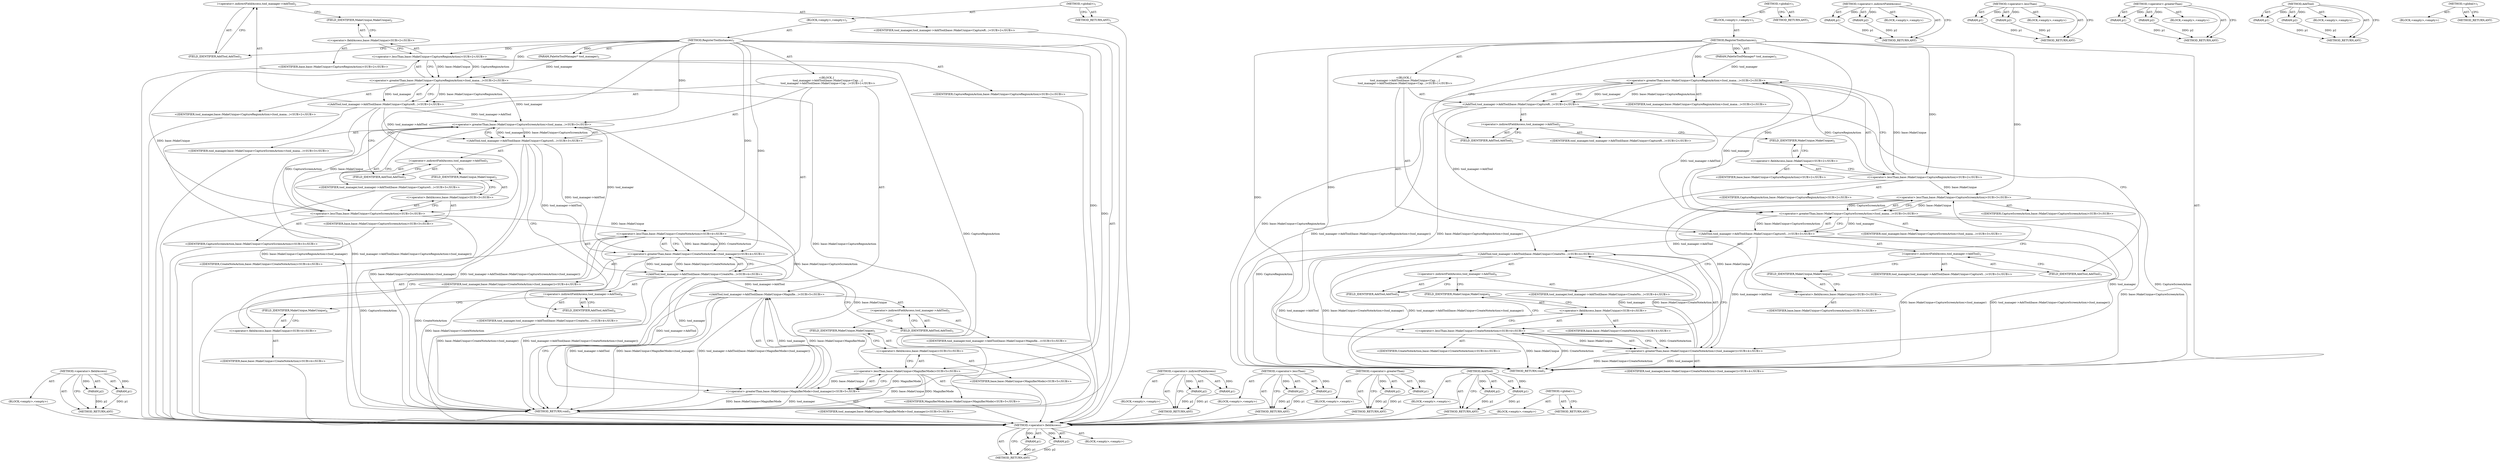 digraph "&lt;global&gt;" {
vulnerable_81 [label=<(METHOD,&lt;operator&gt;.fieldAccess)>];
vulnerable_82 [label=<(PARAM,p1)>];
vulnerable_83 [label=<(PARAM,p2)>];
vulnerable_84 [label=<(BLOCK,&lt;empty&gt;,&lt;empty&gt;)>];
vulnerable_85 [label=<(METHOD_RETURN,ANY)>];
vulnerable_6 [label=<(METHOD,&lt;global&gt;)<SUB>1</SUB>>];
vulnerable_7 [label=<(BLOCK,&lt;empty&gt;,&lt;empty&gt;)<SUB>1</SUB>>];
vulnerable_8 [label=<(METHOD,RegisterToolInstances)<SUB>1</SUB>>];
vulnerable_9 [label=<(PARAM,PaletteToolManager* tool_manager)<SUB>1</SUB>>];
vulnerable_10 [label="<(BLOCK,{
   tool_manager-&gt;AddTool(base::MakeUnique&lt;Cap...,{
   tool_manager-&gt;AddTool(base::MakeUnique&lt;Cap...)<SUB>1</SUB>>"];
vulnerable_11 [label="<(AddTool,tool_manager-&gt;AddTool(base::MakeUnique&lt;CaptureR...)<SUB>2</SUB>>"];
vulnerable_12 [label=<(&lt;operator&gt;.indirectFieldAccess,tool_manager-&gt;AddTool)<SUB>2</SUB>>];
vulnerable_13 [label="<(IDENTIFIER,tool_manager,tool_manager-&gt;AddTool(base::MakeUnique&lt;CaptureR...)<SUB>2</SUB>>"];
vulnerable_14 [label=<(FIELD_IDENTIFIER,AddTool,AddTool)<SUB>2</SUB>>];
vulnerable_15 [label="<(&lt;operator&gt;.greaterThan,base::MakeUnique&lt;CaptureRegionAction&gt;(tool_mana...)<SUB>2</SUB>>"];
vulnerable_16 [label="<(&lt;operator&gt;.lessThan,base::MakeUnique&lt;CaptureRegionAction)<SUB>2</SUB>>"];
vulnerable_17 [label="<(&lt;operator&gt;.fieldAccess,base::MakeUnique)<SUB>2</SUB>>"];
vulnerable_18 [label="<(IDENTIFIER,base,base::MakeUnique&lt;CaptureRegionAction)<SUB>2</SUB>>"];
vulnerable_19 [label=<(FIELD_IDENTIFIER,MakeUnique,MakeUnique)<SUB>2</SUB>>];
vulnerable_20 [label="<(IDENTIFIER,CaptureRegionAction,base::MakeUnique&lt;CaptureRegionAction)<SUB>2</SUB>>"];
vulnerable_21 [label="<(IDENTIFIER,tool_manager,base::MakeUnique&lt;CaptureRegionAction&gt;(tool_mana...)<SUB>2</SUB>>"];
vulnerable_22 [label="<(AddTool,tool_manager-&gt;AddTool(base::MakeUnique&lt;CaptureS...)<SUB>3</SUB>>"];
vulnerable_23 [label=<(&lt;operator&gt;.indirectFieldAccess,tool_manager-&gt;AddTool)<SUB>3</SUB>>];
vulnerable_24 [label="<(IDENTIFIER,tool_manager,tool_manager-&gt;AddTool(base::MakeUnique&lt;CaptureS...)<SUB>3</SUB>>"];
vulnerable_25 [label=<(FIELD_IDENTIFIER,AddTool,AddTool)<SUB>3</SUB>>];
vulnerable_26 [label="<(&lt;operator&gt;.greaterThan,base::MakeUnique&lt;CaptureScreenAction&gt;(tool_mana...)<SUB>3</SUB>>"];
vulnerable_27 [label="<(&lt;operator&gt;.lessThan,base::MakeUnique&lt;CaptureScreenAction)<SUB>3</SUB>>"];
vulnerable_28 [label="<(&lt;operator&gt;.fieldAccess,base::MakeUnique)<SUB>3</SUB>>"];
vulnerable_29 [label="<(IDENTIFIER,base,base::MakeUnique&lt;CaptureScreenAction)<SUB>3</SUB>>"];
vulnerable_30 [label=<(FIELD_IDENTIFIER,MakeUnique,MakeUnique)<SUB>3</SUB>>];
vulnerable_31 [label="<(IDENTIFIER,CaptureScreenAction,base::MakeUnique&lt;CaptureScreenAction)<SUB>3</SUB>>"];
vulnerable_32 [label="<(IDENTIFIER,tool_manager,base::MakeUnique&lt;CaptureScreenAction&gt;(tool_mana...)<SUB>3</SUB>>"];
vulnerable_33 [label="<(AddTool,tool_manager-&gt;AddTool(base::MakeUnique&lt;CreateNo...)<SUB>4</SUB>>"];
vulnerable_34 [label=<(&lt;operator&gt;.indirectFieldAccess,tool_manager-&gt;AddTool)<SUB>4</SUB>>];
vulnerable_35 [label="<(IDENTIFIER,tool_manager,tool_manager-&gt;AddTool(base::MakeUnique&lt;CreateNo...)<SUB>4</SUB>>"];
vulnerable_36 [label=<(FIELD_IDENTIFIER,AddTool,AddTool)<SUB>4</SUB>>];
vulnerable_37 [label="<(&lt;operator&gt;.greaterThan,base::MakeUnique&lt;CreateNoteAction&gt;(tool_manager))<SUB>4</SUB>>"];
vulnerable_38 [label="<(&lt;operator&gt;.lessThan,base::MakeUnique&lt;CreateNoteAction)<SUB>4</SUB>>"];
vulnerable_39 [label="<(&lt;operator&gt;.fieldAccess,base::MakeUnique)<SUB>4</SUB>>"];
vulnerable_40 [label="<(IDENTIFIER,base,base::MakeUnique&lt;CreateNoteAction)<SUB>4</SUB>>"];
vulnerable_41 [label=<(FIELD_IDENTIFIER,MakeUnique,MakeUnique)<SUB>4</SUB>>];
vulnerable_42 [label="<(IDENTIFIER,CreateNoteAction,base::MakeUnique&lt;CreateNoteAction)<SUB>4</SUB>>"];
vulnerable_43 [label="<(IDENTIFIER,tool_manager,base::MakeUnique&lt;CreateNoteAction&gt;(tool_manager))<SUB>4</SUB>>"];
vulnerable_44 [label=<(METHOD_RETURN,void)<SUB>1</SUB>>];
vulnerable_46 [label=<(METHOD_RETURN,ANY)<SUB>1</SUB>>];
vulnerable_66 [label=<(METHOD,&lt;operator&gt;.indirectFieldAccess)>];
vulnerable_67 [label=<(PARAM,p1)>];
vulnerable_68 [label=<(PARAM,p2)>];
vulnerable_69 [label=<(BLOCK,&lt;empty&gt;,&lt;empty&gt;)>];
vulnerable_70 [label=<(METHOD_RETURN,ANY)>];
vulnerable_76 [label=<(METHOD,&lt;operator&gt;.lessThan)>];
vulnerable_77 [label=<(PARAM,p1)>];
vulnerable_78 [label=<(PARAM,p2)>];
vulnerable_79 [label=<(BLOCK,&lt;empty&gt;,&lt;empty&gt;)>];
vulnerable_80 [label=<(METHOD_RETURN,ANY)>];
vulnerable_71 [label=<(METHOD,&lt;operator&gt;.greaterThan)>];
vulnerable_72 [label=<(PARAM,p1)>];
vulnerable_73 [label=<(PARAM,p2)>];
vulnerable_74 [label=<(BLOCK,&lt;empty&gt;,&lt;empty&gt;)>];
vulnerable_75 [label=<(METHOD_RETURN,ANY)>];
vulnerable_61 [label=<(METHOD,AddTool)>];
vulnerable_62 [label=<(PARAM,p1)>];
vulnerable_63 [label=<(PARAM,p2)>];
vulnerable_64 [label=<(BLOCK,&lt;empty&gt;,&lt;empty&gt;)>];
vulnerable_65 [label=<(METHOD_RETURN,ANY)>];
vulnerable_55 [label=<(METHOD,&lt;global&gt;)<SUB>1</SUB>>];
vulnerable_56 [label=<(BLOCK,&lt;empty&gt;,&lt;empty&gt;)>];
vulnerable_57 [label=<(METHOD_RETURN,ANY)>];
fixed_92 [label=<(METHOD,&lt;operator&gt;.fieldAccess)>];
fixed_93 [label=<(PARAM,p1)>];
fixed_94 [label=<(PARAM,p2)>];
fixed_95 [label=<(BLOCK,&lt;empty&gt;,&lt;empty&gt;)>];
fixed_96 [label=<(METHOD_RETURN,ANY)>];
fixed_6 [label=<(METHOD,&lt;global&gt;)<SUB>1</SUB>>];
fixed_7 [label=<(BLOCK,&lt;empty&gt;,&lt;empty&gt;)<SUB>1</SUB>>];
fixed_8 [label=<(METHOD,RegisterToolInstances)<SUB>1</SUB>>];
fixed_9 [label=<(PARAM,PaletteToolManager* tool_manager)<SUB>1</SUB>>];
fixed_10 [label="<(BLOCK,{
   tool_manager-&gt;AddTool(base::MakeUnique&lt;Cap...,{
   tool_manager-&gt;AddTool(base::MakeUnique&lt;Cap...)<SUB>1</SUB>>"];
fixed_11 [label="<(AddTool,tool_manager-&gt;AddTool(base::MakeUnique&lt;CaptureR...)<SUB>2</SUB>>"];
fixed_12 [label=<(&lt;operator&gt;.indirectFieldAccess,tool_manager-&gt;AddTool)<SUB>2</SUB>>];
fixed_13 [label="<(IDENTIFIER,tool_manager,tool_manager-&gt;AddTool(base::MakeUnique&lt;CaptureR...)<SUB>2</SUB>>"];
fixed_14 [label=<(FIELD_IDENTIFIER,AddTool,AddTool)<SUB>2</SUB>>];
fixed_15 [label="<(&lt;operator&gt;.greaterThan,base::MakeUnique&lt;CaptureRegionAction&gt;(tool_mana...)<SUB>2</SUB>>"];
fixed_16 [label="<(&lt;operator&gt;.lessThan,base::MakeUnique&lt;CaptureRegionAction)<SUB>2</SUB>>"];
fixed_17 [label="<(&lt;operator&gt;.fieldAccess,base::MakeUnique)<SUB>2</SUB>>"];
fixed_18 [label="<(IDENTIFIER,base,base::MakeUnique&lt;CaptureRegionAction)<SUB>2</SUB>>"];
fixed_19 [label=<(FIELD_IDENTIFIER,MakeUnique,MakeUnique)<SUB>2</SUB>>];
fixed_20 [label="<(IDENTIFIER,CaptureRegionAction,base::MakeUnique&lt;CaptureRegionAction)<SUB>2</SUB>>"];
fixed_21 [label="<(IDENTIFIER,tool_manager,base::MakeUnique&lt;CaptureRegionAction&gt;(tool_mana...)<SUB>2</SUB>>"];
fixed_22 [label="<(AddTool,tool_manager-&gt;AddTool(base::MakeUnique&lt;CaptureS...)<SUB>3</SUB>>"];
fixed_23 [label=<(&lt;operator&gt;.indirectFieldAccess,tool_manager-&gt;AddTool)<SUB>3</SUB>>];
fixed_24 [label="<(IDENTIFIER,tool_manager,tool_manager-&gt;AddTool(base::MakeUnique&lt;CaptureS...)<SUB>3</SUB>>"];
fixed_25 [label=<(FIELD_IDENTIFIER,AddTool,AddTool)<SUB>3</SUB>>];
fixed_26 [label="<(&lt;operator&gt;.greaterThan,base::MakeUnique&lt;CaptureScreenAction&gt;(tool_mana...)<SUB>3</SUB>>"];
fixed_27 [label="<(&lt;operator&gt;.lessThan,base::MakeUnique&lt;CaptureScreenAction)<SUB>3</SUB>>"];
fixed_28 [label="<(&lt;operator&gt;.fieldAccess,base::MakeUnique)<SUB>3</SUB>>"];
fixed_29 [label="<(IDENTIFIER,base,base::MakeUnique&lt;CaptureScreenAction)<SUB>3</SUB>>"];
fixed_30 [label=<(FIELD_IDENTIFIER,MakeUnique,MakeUnique)<SUB>3</SUB>>];
fixed_31 [label="<(IDENTIFIER,CaptureScreenAction,base::MakeUnique&lt;CaptureScreenAction)<SUB>3</SUB>>"];
fixed_32 [label="<(IDENTIFIER,tool_manager,base::MakeUnique&lt;CaptureScreenAction&gt;(tool_mana...)<SUB>3</SUB>>"];
fixed_33 [label="<(AddTool,tool_manager-&gt;AddTool(base::MakeUnique&lt;CreateNo...)<SUB>4</SUB>>"];
fixed_34 [label=<(&lt;operator&gt;.indirectFieldAccess,tool_manager-&gt;AddTool)<SUB>4</SUB>>];
fixed_35 [label="<(IDENTIFIER,tool_manager,tool_manager-&gt;AddTool(base::MakeUnique&lt;CreateNo...)<SUB>4</SUB>>"];
fixed_36 [label=<(FIELD_IDENTIFIER,AddTool,AddTool)<SUB>4</SUB>>];
fixed_37 [label="<(&lt;operator&gt;.greaterThan,base::MakeUnique&lt;CreateNoteAction&gt;(tool_manager))<SUB>4</SUB>>"];
fixed_38 [label="<(&lt;operator&gt;.lessThan,base::MakeUnique&lt;CreateNoteAction)<SUB>4</SUB>>"];
fixed_39 [label="<(&lt;operator&gt;.fieldAccess,base::MakeUnique)<SUB>4</SUB>>"];
fixed_40 [label="<(IDENTIFIER,base,base::MakeUnique&lt;CreateNoteAction)<SUB>4</SUB>>"];
fixed_41 [label=<(FIELD_IDENTIFIER,MakeUnique,MakeUnique)<SUB>4</SUB>>];
fixed_42 [label="<(IDENTIFIER,CreateNoteAction,base::MakeUnique&lt;CreateNoteAction)<SUB>4</SUB>>"];
fixed_43 [label="<(IDENTIFIER,tool_manager,base::MakeUnique&lt;CreateNoteAction&gt;(tool_manager))<SUB>4</SUB>>"];
fixed_44 [label="<(AddTool,tool_manager-&gt;AddTool(base::MakeUnique&lt;Magnifie...)<SUB>5</SUB>>"];
fixed_45 [label=<(&lt;operator&gt;.indirectFieldAccess,tool_manager-&gt;AddTool)<SUB>5</SUB>>];
fixed_46 [label="<(IDENTIFIER,tool_manager,tool_manager-&gt;AddTool(base::MakeUnique&lt;Magnifie...)<SUB>5</SUB>>"];
fixed_47 [label=<(FIELD_IDENTIFIER,AddTool,AddTool)<SUB>5</SUB>>];
fixed_48 [label="<(&lt;operator&gt;.greaterThan,base::MakeUnique&lt;MagnifierMode&gt;(tool_manager))<SUB>5</SUB>>"];
fixed_49 [label="<(&lt;operator&gt;.lessThan,base::MakeUnique&lt;MagnifierMode)<SUB>5</SUB>>"];
fixed_50 [label="<(&lt;operator&gt;.fieldAccess,base::MakeUnique)<SUB>5</SUB>>"];
fixed_51 [label="<(IDENTIFIER,base,base::MakeUnique&lt;MagnifierMode)<SUB>5</SUB>>"];
fixed_52 [label=<(FIELD_IDENTIFIER,MakeUnique,MakeUnique)<SUB>5</SUB>>];
fixed_53 [label="<(IDENTIFIER,MagnifierMode,base::MakeUnique&lt;MagnifierMode)<SUB>5</SUB>>"];
fixed_54 [label="<(IDENTIFIER,tool_manager,base::MakeUnique&lt;MagnifierMode&gt;(tool_manager))<SUB>5</SUB>>"];
fixed_55 [label=<(METHOD_RETURN,void)<SUB>1</SUB>>];
fixed_57 [label=<(METHOD_RETURN,ANY)<SUB>1</SUB>>];
fixed_77 [label=<(METHOD,&lt;operator&gt;.indirectFieldAccess)>];
fixed_78 [label=<(PARAM,p1)>];
fixed_79 [label=<(PARAM,p2)>];
fixed_80 [label=<(BLOCK,&lt;empty&gt;,&lt;empty&gt;)>];
fixed_81 [label=<(METHOD_RETURN,ANY)>];
fixed_87 [label=<(METHOD,&lt;operator&gt;.lessThan)>];
fixed_88 [label=<(PARAM,p1)>];
fixed_89 [label=<(PARAM,p2)>];
fixed_90 [label=<(BLOCK,&lt;empty&gt;,&lt;empty&gt;)>];
fixed_91 [label=<(METHOD_RETURN,ANY)>];
fixed_82 [label=<(METHOD,&lt;operator&gt;.greaterThan)>];
fixed_83 [label=<(PARAM,p1)>];
fixed_84 [label=<(PARAM,p2)>];
fixed_85 [label=<(BLOCK,&lt;empty&gt;,&lt;empty&gt;)>];
fixed_86 [label=<(METHOD_RETURN,ANY)>];
fixed_72 [label=<(METHOD,AddTool)>];
fixed_73 [label=<(PARAM,p1)>];
fixed_74 [label=<(PARAM,p2)>];
fixed_75 [label=<(BLOCK,&lt;empty&gt;,&lt;empty&gt;)>];
fixed_76 [label=<(METHOD_RETURN,ANY)>];
fixed_66 [label=<(METHOD,&lt;global&gt;)<SUB>1</SUB>>];
fixed_67 [label=<(BLOCK,&lt;empty&gt;,&lt;empty&gt;)>];
fixed_68 [label=<(METHOD_RETURN,ANY)>];
vulnerable_81 -> vulnerable_82  [key=0, label="AST: "];
vulnerable_81 -> vulnerable_82  [key=1, label="DDG: "];
vulnerable_81 -> vulnerable_84  [key=0, label="AST: "];
vulnerable_81 -> vulnerable_83  [key=0, label="AST: "];
vulnerable_81 -> vulnerable_83  [key=1, label="DDG: "];
vulnerable_81 -> vulnerable_85  [key=0, label="AST: "];
vulnerable_81 -> vulnerable_85  [key=1, label="CFG: "];
vulnerable_82 -> vulnerable_85  [key=0, label="DDG: p1"];
vulnerable_83 -> vulnerable_85  [key=0, label="DDG: p2"];
vulnerable_6 -> vulnerable_7  [key=0, label="AST: "];
vulnerable_6 -> vulnerable_46  [key=0, label="AST: "];
vulnerable_6 -> vulnerable_46  [key=1, label="CFG: "];
vulnerable_7 -> vulnerable_8  [key=0, label="AST: "];
vulnerable_8 -> vulnerable_9  [key=0, label="AST: "];
vulnerable_8 -> vulnerable_9  [key=1, label="DDG: "];
vulnerable_8 -> vulnerable_10  [key=0, label="AST: "];
vulnerable_8 -> vulnerable_44  [key=0, label="AST: "];
vulnerable_8 -> vulnerable_14  [key=0, label="CFG: "];
vulnerable_8 -> vulnerable_15  [key=0, label="DDG: "];
vulnerable_8 -> vulnerable_26  [key=0, label="DDG: "];
vulnerable_8 -> vulnerable_37  [key=0, label="DDG: "];
vulnerable_8 -> vulnerable_16  [key=0, label="DDG: "];
vulnerable_8 -> vulnerable_27  [key=0, label="DDG: "];
vulnerable_8 -> vulnerable_38  [key=0, label="DDG: "];
vulnerable_9 -> vulnerable_15  [key=0, label="DDG: tool_manager"];
vulnerable_10 -> vulnerable_11  [key=0, label="AST: "];
vulnerable_10 -> vulnerable_22  [key=0, label="AST: "];
vulnerable_10 -> vulnerable_33  [key=0, label="AST: "];
vulnerable_11 -> vulnerable_12  [key=0, label="AST: "];
vulnerable_11 -> vulnerable_15  [key=0, label="AST: "];
vulnerable_11 -> vulnerable_25  [key=0, label="CFG: "];
vulnerable_11 -> vulnerable_44  [key=0, label="DDG: base::MakeUnique&lt;CaptureRegionAction&gt;(tool_manager)"];
vulnerable_11 -> vulnerable_44  [key=1, label="DDG: tool_manager-&gt;AddTool(base::MakeUnique&lt;CaptureRegionAction&gt;(tool_manager))"];
vulnerable_11 -> vulnerable_22  [key=0, label="DDG: tool_manager-&gt;AddTool"];
vulnerable_11 -> vulnerable_26  [key=0, label="DDG: tool_manager-&gt;AddTool"];
vulnerable_12 -> vulnerable_13  [key=0, label="AST: "];
vulnerable_12 -> vulnerable_14  [key=0, label="AST: "];
vulnerable_12 -> vulnerable_19  [key=0, label="CFG: "];
vulnerable_14 -> vulnerable_12  [key=0, label="CFG: "];
vulnerable_15 -> vulnerable_16  [key=0, label="AST: "];
vulnerable_15 -> vulnerable_21  [key=0, label="AST: "];
vulnerable_15 -> vulnerable_11  [key=0, label="CFG: "];
vulnerable_15 -> vulnerable_11  [key=1, label="DDG: tool_manager"];
vulnerable_15 -> vulnerable_11  [key=2, label="DDG: base::MakeUnique&lt;CaptureRegionAction"];
vulnerable_15 -> vulnerable_44  [key=0, label="DDG: base::MakeUnique&lt;CaptureRegionAction"];
vulnerable_15 -> vulnerable_26  [key=0, label="DDG: tool_manager"];
vulnerable_16 -> vulnerable_17  [key=0, label="AST: "];
vulnerable_16 -> vulnerable_20  [key=0, label="AST: "];
vulnerable_16 -> vulnerable_15  [key=0, label="CFG: "];
vulnerable_16 -> vulnerable_15  [key=1, label="DDG: base::MakeUnique"];
vulnerable_16 -> vulnerable_15  [key=2, label="DDG: CaptureRegionAction"];
vulnerable_16 -> vulnerable_44  [key=0, label="DDG: CaptureRegionAction"];
vulnerable_16 -> vulnerable_27  [key=0, label="DDG: base::MakeUnique"];
vulnerable_17 -> vulnerable_18  [key=0, label="AST: "];
vulnerable_17 -> vulnerable_19  [key=0, label="AST: "];
vulnerable_17 -> vulnerable_16  [key=0, label="CFG: "];
vulnerable_19 -> vulnerable_17  [key=0, label="CFG: "];
vulnerable_22 -> vulnerable_23  [key=0, label="AST: "];
vulnerable_22 -> vulnerable_26  [key=0, label="AST: "];
vulnerable_22 -> vulnerable_36  [key=0, label="CFG: "];
vulnerable_22 -> vulnerable_44  [key=0, label="DDG: base::MakeUnique&lt;CaptureScreenAction&gt;(tool_manager)"];
vulnerable_22 -> vulnerable_44  [key=1, label="DDG: tool_manager-&gt;AddTool(base::MakeUnique&lt;CaptureScreenAction&gt;(tool_manager))"];
vulnerable_22 -> vulnerable_33  [key=0, label="DDG: tool_manager-&gt;AddTool"];
vulnerable_22 -> vulnerable_37  [key=0, label="DDG: tool_manager-&gt;AddTool"];
vulnerable_23 -> vulnerable_24  [key=0, label="AST: "];
vulnerable_23 -> vulnerable_25  [key=0, label="AST: "];
vulnerable_23 -> vulnerable_30  [key=0, label="CFG: "];
vulnerable_25 -> vulnerable_23  [key=0, label="CFG: "];
vulnerable_26 -> vulnerable_27  [key=0, label="AST: "];
vulnerable_26 -> vulnerable_32  [key=0, label="AST: "];
vulnerable_26 -> vulnerable_22  [key=0, label="CFG: "];
vulnerable_26 -> vulnerable_22  [key=1, label="DDG: tool_manager"];
vulnerable_26 -> vulnerable_22  [key=2, label="DDG: base::MakeUnique&lt;CaptureScreenAction"];
vulnerable_26 -> vulnerable_44  [key=0, label="DDG: base::MakeUnique&lt;CaptureScreenAction"];
vulnerable_26 -> vulnerable_37  [key=0, label="DDG: tool_manager"];
vulnerable_27 -> vulnerable_28  [key=0, label="AST: "];
vulnerable_27 -> vulnerable_31  [key=0, label="AST: "];
vulnerable_27 -> vulnerable_26  [key=0, label="CFG: "];
vulnerable_27 -> vulnerable_26  [key=1, label="DDG: base::MakeUnique"];
vulnerable_27 -> vulnerable_26  [key=2, label="DDG: CaptureScreenAction"];
vulnerable_27 -> vulnerable_44  [key=0, label="DDG: CaptureScreenAction"];
vulnerable_27 -> vulnerable_38  [key=0, label="DDG: base::MakeUnique"];
vulnerable_28 -> vulnerable_29  [key=0, label="AST: "];
vulnerable_28 -> vulnerable_30  [key=0, label="AST: "];
vulnerable_28 -> vulnerable_27  [key=0, label="CFG: "];
vulnerable_30 -> vulnerable_28  [key=0, label="CFG: "];
vulnerable_33 -> vulnerable_34  [key=0, label="AST: "];
vulnerable_33 -> vulnerable_37  [key=0, label="AST: "];
vulnerable_33 -> vulnerable_44  [key=0, label="CFG: "];
vulnerable_33 -> vulnerable_44  [key=1, label="DDG: tool_manager-&gt;AddTool"];
vulnerable_33 -> vulnerable_44  [key=2, label="DDG: base::MakeUnique&lt;CreateNoteAction&gt;(tool_manager)"];
vulnerable_33 -> vulnerable_44  [key=3, label="DDG: tool_manager-&gt;AddTool(base::MakeUnique&lt;CreateNoteAction&gt;(tool_manager))"];
vulnerable_34 -> vulnerable_35  [key=0, label="AST: "];
vulnerable_34 -> vulnerable_36  [key=0, label="AST: "];
vulnerable_34 -> vulnerable_41  [key=0, label="CFG: "];
vulnerable_36 -> vulnerable_34  [key=0, label="CFG: "];
vulnerable_37 -> vulnerable_38  [key=0, label="AST: "];
vulnerable_37 -> vulnerable_43  [key=0, label="AST: "];
vulnerable_37 -> vulnerable_33  [key=0, label="CFG: "];
vulnerable_37 -> vulnerable_33  [key=1, label="DDG: tool_manager"];
vulnerable_37 -> vulnerable_33  [key=2, label="DDG: base::MakeUnique&lt;CreateNoteAction"];
vulnerable_37 -> vulnerable_44  [key=0, label="DDG: base::MakeUnique&lt;CreateNoteAction"];
vulnerable_37 -> vulnerable_44  [key=1, label="DDG: tool_manager"];
vulnerable_38 -> vulnerable_39  [key=0, label="AST: "];
vulnerable_38 -> vulnerable_42  [key=0, label="AST: "];
vulnerable_38 -> vulnerable_37  [key=0, label="CFG: "];
vulnerable_38 -> vulnerable_37  [key=1, label="DDG: base::MakeUnique"];
vulnerable_38 -> vulnerable_37  [key=2, label="DDG: CreateNoteAction"];
vulnerable_38 -> vulnerable_44  [key=0, label="DDG: base::MakeUnique"];
vulnerable_38 -> vulnerable_44  [key=1, label="DDG: CreateNoteAction"];
vulnerable_39 -> vulnerable_40  [key=0, label="AST: "];
vulnerable_39 -> vulnerable_41  [key=0, label="AST: "];
vulnerable_39 -> vulnerable_38  [key=0, label="CFG: "];
vulnerable_41 -> vulnerable_39  [key=0, label="CFG: "];
vulnerable_66 -> vulnerable_67  [key=0, label="AST: "];
vulnerable_66 -> vulnerable_67  [key=1, label="DDG: "];
vulnerable_66 -> vulnerable_69  [key=0, label="AST: "];
vulnerable_66 -> vulnerable_68  [key=0, label="AST: "];
vulnerable_66 -> vulnerable_68  [key=1, label="DDG: "];
vulnerable_66 -> vulnerable_70  [key=0, label="AST: "];
vulnerable_66 -> vulnerable_70  [key=1, label="CFG: "];
vulnerable_67 -> vulnerable_70  [key=0, label="DDG: p1"];
vulnerable_68 -> vulnerable_70  [key=0, label="DDG: p2"];
vulnerable_76 -> vulnerable_77  [key=0, label="AST: "];
vulnerable_76 -> vulnerable_77  [key=1, label="DDG: "];
vulnerable_76 -> vulnerable_79  [key=0, label="AST: "];
vulnerable_76 -> vulnerable_78  [key=0, label="AST: "];
vulnerable_76 -> vulnerable_78  [key=1, label="DDG: "];
vulnerable_76 -> vulnerable_80  [key=0, label="AST: "];
vulnerable_76 -> vulnerable_80  [key=1, label="CFG: "];
vulnerable_77 -> vulnerable_80  [key=0, label="DDG: p1"];
vulnerable_78 -> vulnerable_80  [key=0, label="DDG: p2"];
vulnerable_71 -> vulnerable_72  [key=0, label="AST: "];
vulnerable_71 -> vulnerable_72  [key=1, label="DDG: "];
vulnerable_71 -> vulnerable_74  [key=0, label="AST: "];
vulnerable_71 -> vulnerable_73  [key=0, label="AST: "];
vulnerable_71 -> vulnerable_73  [key=1, label="DDG: "];
vulnerable_71 -> vulnerable_75  [key=0, label="AST: "];
vulnerable_71 -> vulnerable_75  [key=1, label="CFG: "];
vulnerable_72 -> vulnerable_75  [key=0, label="DDG: p1"];
vulnerable_73 -> vulnerable_75  [key=0, label="DDG: p2"];
vulnerable_61 -> vulnerable_62  [key=0, label="AST: "];
vulnerable_61 -> vulnerable_62  [key=1, label="DDG: "];
vulnerable_61 -> vulnerable_64  [key=0, label="AST: "];
vulnerable_61 -> vulnerable_63  [key=0, label="AST: "];
vulnerable_61 -> vulnerable_63  [key=1, label="DDG: "];
vulnerable_61 -> vulnerable_65  [key=0, label="AST: "];
vulnerable_61 -> vulnerable_65  [key=1, label="CFG: "];
vulnerable_62 -> vulnerable_65  [key=0, label="DDG: p1"];
vulnerable_63 -> vulnerable_65  [key=0, label="DDG: p2"];
vulnerable_55 -> vulnerable_56  [key=0, label="AST: "];
vulnerable_55 -> vulnerable_57  [key=0, label="AST: "];
vulnerable_55 -> vulnerable_57  [key=1, label="CFG: "];
fixed_92 -> fixed_93  [key=0, label="AST: "];
fixed_92 -> fixed_93  [key=1, label="DDG: "];
fixed_92 -> fixed_95  [key=0, label="AST: "];
fixed_92 -> fixed_94  [key=0, label="AST: "];
fixed_92 -> fixed_94  [key=1, label="DDG: "];
fixed_92 -> fixed_96  [key=0, label="AST: "];
fixed_92 -> fixed_96  [key=1, label="CFG: "];
fixed_93 -> fixed_96  [key=0, label="DDG: p1"];
fixed_94 -> fixed_96  [key=0, label="DDG: p2"];
fixed_95 -> vulnerable_81  [key=0];
fixed_96 -> vulnerable_81  [key=0];
fixed_6 -> fixed_7  [key=0, label="AST: "];
fixed_6 -> fixed_57  [key=0, label="AST: "];
fixed_6 -> fixed_57  [key=1, label="CFG: "];
fixed_7 -> fixed_8  [key=0, label="AST: "];
fixed_8 -> fixed_9  [key=0, label="AST: "];
fixed_8 -> fixed_9  [key=1, label="DDG: "];
fixed_8 -> fixed_10  [key=0, label="AST: "];
fixed_8 -> fixed_55  [key=0, label="AST: "];
fixed_8 -> fixed_14  [key=0, label="CFG: "];
fixed_8 -> fixed_15  [key=0, label="DDG: "];
fixed_8 -> fixed_26  [key=0, label="DDG: "];
fixed_8 -> fixed_37  [key=0, label="DDG: "];
fixed_8 -> fixed_48  [key=0, label="DDG: "];
fixed_8 -> fixed_16  [key=0, label="DDG: "];
fixed_8 -> fixed_27  [key=0, label="DDG: "];
fixed_8 -> fixed_38  [key=0, label="DDG: "];
fixed_8 -> fixed_49  [key=0, label="DDG: "];
fixed_9 -> fixed_15  [key=0, label="DDG: tool_manager"];
fixed_10 -> fixed_11  [key=0, label="AST: "];
fixed_10 -> fixed_22  [key=0, label="AST: "];
fixed_10 -> fixed_33  [key=0, label="AST: "];
fixed_10 -> fixed_44  [key=0, label="AST: "];
fixed_11 -> fixed_12  [key=0, label="AST: "];
fixed_11 -> fixed_15  [key=0, label="AST: "];
fixed_11 -> fixed_25  [key=0, label="CFG: "];
fixed_11 -> fixed_55  [key=0, label="DDG: base::MakeUnique&lt;CaptureRegionAction&gt;(tool_manager)"];
fixed_11 -> fixed_55  [key=1, label="DDG: tool_manager-&gt;AddTool(base::MakeUnique&lt;CaptureRegionAction&gt;(tool_manager))"];
fixed_11 -> fixed_22  [key=0, label="DDG: tool_manager-&gt;AddTool"];
fixed_11 -> fixed_26  [key=0, label="DDG: tool_manager-&gt;AddTool"];
fixed_12 -> fixed_13  [key=0, label="AST: "];
fixed_12 -> fixed_14  [key=0, label="AST: "];
fixed_12 -> fixed_19  [key=0, label="CFG: "];
fixed_13 -> vulnerable_81  [key=0];
fixed_14 -> fixed_12  [key=0, label="CFG: "];
fixed_15 -> fixed_16  [key=0, label="AST: "];
fixed_15 -> fixed_21  [key=0, label="AST: "];
fixed_15 -> fixed_11  [key=0, label="CFG: "];
fixed_15 -> fixed_11  [key=1, label="DDG: tool_manager"];
fixed_15 -> fixed_11  [key=2, label="DDG: base::MakeUnique&lt;CaptureRegionAction"];
fixed_15 -> fixed_55  [key=0, label="DDG: base::MakeUnique&lt;CaptureRegionAction"];
fixed_15 -> fixed_26  [key=0, label="DDG: tool_manager"];
fixed_16 -> fixed_17  [key=0, label="AST: "];
fixed_16 -> fixed_20  [key=0, label="AST: "];
fixed_16 -> fixed_15  [key=0, label="CFG: "];
fixed_16 -> fixed_15  [key=1, label="DDG: base::MakeUnique"];
fixed_16 -> fixed_15  [key=2, label="DDG: CaptureRegionAction"];
fixed_16 -> fixed_55  [key=0, label="DDG: CaptureRegionAction"];
fixed_16 -> fixed_27  [key=0, label="DDG: base::MakeUnique"];
fixed_17 -> fixed_18  [key=0, label="AST: "];
fixed_17 -> fixed_19  [key=0, label="AST: "];
fixed_17 -> fixed_16  [key=0, label="CFG: "];
fixed_18 -> vulnerable_81  [key=0];
fixed_19 -> fixed_17  [key=0, label="CFG: "];
fixed_20 -> vulnerable_81  [key=0];
fixed_21 -> vulnerable_81  [key=0];
fixed_22 -> fixed_23  [key=0, label="AST: "];
fixed_22 -> fixed_26  [key=0, label="AST: "];
fixed_22 -> fixed_36  [key=0, label="CFG: "];
fixed_22 -> fixed_55  [key=0, label="DDG: base::MakeUnique&lt;CaptureScreenAction&gt;(tool_manager)"];
fixed_22 -> fixed_55  [key=1, label="DDG: tool_manager-&gt;AddTool(base::MakeUnique&lt;CaptureScreenAction&gt;(tool_manager))"];
fixed_22 -> fixed_33  [key=0, label="DDG: tool_manager-&gt;AddTool"];
fixed_22 -> fixed_37  [key=0, label="DDG: tool_manager-&gt;AddTool"];
fixed_23 -> fixed_24  [key=0, label="AST: "];
fixed_23 -> fixed_25  [key=0, label="AST: "];
fixed_23 -> fixed_30  [key=0, label="CFG: "];
fixed_24 -> vulnerable_81  [key=0];
fixed_25 -> fixed_23  [key=0, label="CFG: "];
fixed_26 -> fixed_27  [key=0, label="AST: "];
fixed_26 -> fixed_32  [key=0, label="AST: "];
fixed_26 -> fixed_22  [key=0, label="CFG: "];
fixed_26 -> fixed_22  [key=1, label="DDG: tool_manager"];
fixed_26 -> fixed_22  [key=2, label="DDG: base::MakeUnique&lt;CaptureScreenAction"];
fixed_26 -> fixed_55  [key=0, label="DDG: base::MakeUnique&lt;CaptureScreenAction"];
fixed_26 -> fixed_37  [key=0, label="DDG: tool_manager"];
fixed_27 -> fixed_28  [key=0, label="AST: "];
fixed_27 -> fixed_31  [key=0, label="AST: "];
fixed_27 -> fixed_26  [key=0, label="CFG: "];
fixed_27 -> fixed_26  [key=1, label="DDG: base::MakeUnique"];
fixed_27 -> fixed_26  [key=2, label="DDG: CaptureScreenAction"];
fixed_27 -> fixed_55  [key=0, label="DDG: CaptureScreenAction"];
fixed_27 -> fixed_38  [key=0, label="DDG: base::MakeUnique"];
fixed_28 -> fixed_29  [key=0, label="AST: "];
fixed_28 -> fixed_30  [key=0, label="AST: "];
fixed_28 -> fixed_27  [key=0, label="CFG: "];
fixed_29 -> vulnerable_81  [key=0];
fixed_30 -> fixed_28  [key=0, label="CFG: "];
fixed_31 -> vulnerable_81  [key=0];
fixed_32 -> vulnerable_81  [key=0];
fixed_33 -> fixed_34  [key=0, label="AST: "];
fixed_33 -> fixed_37  [key=0, label="AST: "];
fixed_33 -> fixed_47  [key=0, label="CFG: "];
fixed_33 -> fixed_55  [key=0, label="DDG: base::MakeUnique&lt;CreateNoteAction&gt;(tool_manager)"];
fixed_33 -> fixed_55  [key=1, label="DDG: tool_manager-&gt;AddTool(base::MakeUnique&lt;CreateNoteAction&gt;(tool_manager))"];
fixed_33 -> fixed_44  [key=0, label="DDG: tool_manager-&gt;AddTool"];
fixed_33 -> fixed_48  [key=0, label="DDG: tool_manager-&gt;AddTool"];
fixed_34 -> fixed_35  [key=0, label="AST: "];
fixed_34 -> fixed_36  [key=0, label="AST: "];
fixed_34 -> fixed_41  [key=0, label="CFG: "];
fixed_35 -> vulnerable_81  [key=0];
fixed_36 -> fixed_34  [key=0, label="CFG: "];
fixed_37 -> fixed_38  [key=0, label="AST: "];
fixed_37 -> fixed_43  [key=0, label="AST: "];
fixed_37 -> fixed_33  [key=0, label="CFG: "];
fixed_37 -> fixed_33  [key=1, label="DDG: tool_manager"];
fixed_37 -> fixed_33  [key=2, label="DDG: base::MakeUnique&lt;CreateNoteAction"];
fixed_37 -> fixed_55  [key=0, label="DDG: base::MakeUnique&lt;CreateNoteAction"];
fixed_37 -> fixed_48  [key=0, label="DDG: tool_manager"];
fixed_38 -> fixed_39  [key=0, label="AST: "];
fixed_38 -> fixed_42  [key=0, label="AST: "];
fixed_38 -> fixed_37  [key=0, label="CFG: "];
fixed_38 -> fixed_37  [key=1, label="DDG: base::MakeUnique"];
fixed_38 -> fixed_37  [key=2, label="DDG: CreateNoteAction"];
fixed_38 -> fixed_55  [key=0, label="DDG: CreateNoteAction"];
fixed_38 -> fixed_49  [key=0, label="DDG: base::MakeUnique"];
fixed_39 -> fixed_40  [key=0, label="AST: "];
fixed_39 -> fixed_41  [key=0, label="AST: "];
fixed_39 -> fixed_38  [key=0, label="CFG: "];
fixed_40 -> vulnerable_81  [key=0];
fixed_41 -> fixed_39  [key=0, label="CFG: "];
fixed_42 -> vulnerable_81  [key=0];
fixed_43 -> vulnerable_81  [key=0];
fixed_44 -> fixed_45  [key=0, label="AST: "];
fixed_44 -> fixed_48  [key=0, label="AST: "];
fixed_44 -> fixed_55  [key=0, label="CFG: "];
fixed_44 -> fixed_55  [key=1, label="DDG: tool_manager-&gt;AddTool"];
fixed_44 -> fixed_55  [key=2, label="DDG: base::MakeUnique&lt;MagnifierMode&gt;(tool_manager)"];
fixed_44 -> fixed_55  [key=3, label="DDG: tool_manager-&gt;AddTool(base::MakeUnique&lt;MagnifierMode&gt;(tool_manager))"];
fixed_45 -> fixed_46  [key=0, label="AST: "];
fixed_45 -> fixed_47  [key=0, label="AST: "];
fixed_45 -> fixed_52  [key=0, label="CFG: "];
fixed_46 -> vulnerable_81  [key=0];
fixed_47 -> fixed_45  [key=0, label="CFG: "];
fixed_48 -> fixed_49  [key=0, label="AST: "];
fixed_48 -> fixed_54  [key=0, label="AST: "];
fixed_48 -> fixed_44  [key=0, label="CFG: "];
fixed_48 -> fixed_44  [key=1, label="DDG: tool_manager"];
fixed_48 -> fixed_44  [key=2, label="DDG: base::MakeUnique&lt;MagnifierMode"];
fixed_48 -> fixed_55  [key=0, label="DDG: base::MakeUnique&lt;MagnifierMode"];
fixed_48 -> fixed_55  [key=1, label="DDG: tool_manager"];
fixed_49 -> fixed_50  [key=0, label="AST: "];
fixed_49 -> fixed_53  [key=0, label="AST: "];
fixed_49 -> fixed_48  [key=0, label="CFG: "];
fixed_49 -> fixed_48  [key=1, label="DDG: base::MakeUnique"];
fixed_49 -> fixed_48  [key=2, label="DDG: MagnifierMode"];
fixed_49 -> fixed_55  [key=0, label="DDG: base::MakeUnique"];
fixed_49 -> fixed_55  [key=1, label="DDG: MagnifierMode"];
fixed_50 -> fixed_51  [key=0, label="AST: "];
fixed_50 -> fixed_52  [key=0, label="AST: "];
fixed_50 -> fixed_49  [key=0, label="CFG: "];
fixed_51 -> vulnerable_81  [key=0];
fixed_52 -> fixed_50  [key=0, label="CFG: "];
fixed_53 -> vulnerable_81  [key=0];
fixed_54 -> vulnerable_81  [key=0];
fixed_55 -> vulnerable_81  [key=0];
fixed_57 -> vulnerable_81  [key=0];
fixed_77 -> fixed_78  [key=0, label="AST: "];
fixed_77 -> fixed_78  [key=1, label="DDG: "];
fixed_77 -> fixed_80  [key=0, label="AST: "];
fixed_77 -> fixed_79  [key=0, label="AST: "];
fixed_77 -> fixed_79  [key=1, label="DDG: "];
fixed_77 -> fixed_81  [key=0, label="AST: "];
fixed_77 -> fixed_81  [key=1, label="CFG: "];
fixed_78 -> fixed_81  [key=0, label="DDG: p1"];
fixed_79 -> fixed_81  [key=0, label="DDG: p2"];
fixed_80 -> vulnerable_81  [key=0];
fixed_81 -> vulnerable_81  [key=0];
fixed_87 -> fixed_88  [key=0, label="AST: "];
fixed_87 -> fixed_88  [key=1, label="DDG: "];
fixed_87 -> fixed_90  [key=0, label="AST: "];
fixed_87 -> fixed_89  [key=0, label="AST: "];
fixed_87 -> fixed_89  [key=1, label="DDG: "];
fixed_87 -> fixed_91  [key=0, label="AST: "];
fixed_87 -> fixed_91  [key=1, label="CFG: "];
fixed_88 -> fixed_91  [key=0, label="DDG: p1"];
fixed_89 -> fixed_91  [key=0, label="DDG: p2"];
fixed_90 -> vulnerable_81  [key=0];
fixed_91 -> vulnerable_81  [key=0];
fixed_82 -> fixed_83  [key=0, label="AST: "];
fixed_82 -> fixed_83  [key=1, label="DDG: "];
fixed_82 -> fixed_85  [key=0, label="AST: "];
fixed_82 -> fixed_84  [key=0, label="AST: "];
fixed_82 -> fixed_84  [key=1, label="DDG: "];
fixed_82 -> fixed_86  [key=0, label="AST: "];
fixed_82 -> fixed_86  [key=1, label="CFG: "];
fixed_83 -> fixed_86  [key=0, label="DDG: p1"];
fixed_84 -> fixed_86  [key=0, label="DDG: p2"];
fixed_85 -> vulnerable_81  [key=0];
fixed_86 -> vulnerable_81  [key=0];
fixed_72 -> fixed_73  [key=0, label="AST: "];
fixed_72 -> fixed_73  [key=1, label="DDG: "];
fixed_72 -> fixed_75  [key=0, label="AST: "];
fixed_72 -> fixed_74  [key=0, label="AST: "];
fixed_72 -> fixed_74  [key=1, label="DDG: "];
fixed_72 -> fixed_76  [key=0, label="AST: "];
fixed_72 -> fixed_76  [key=1, label="CFG: "];
fixed_73 -> fixed_76  [key=0, label="DDG: p1"];
fixed_74 -> fixed_76  [key=0, label="DDG: p2"];
fixed_75 -> vulnerable_81  [key=0];
fixed_76 -> vulnerable_81  [key=0];
fixed_66 -> fixed_67  [key=0, label="AST: "];
fixed_66 -> fixed_68  [key=0, label="AST: "];
fixed_66 -> fixed_68  [key=1, label="CFG: "];
fixed_67 -> vulnerable_81  [key=0];
fixed_68 -> vulnerable_81  [key=0];
}
